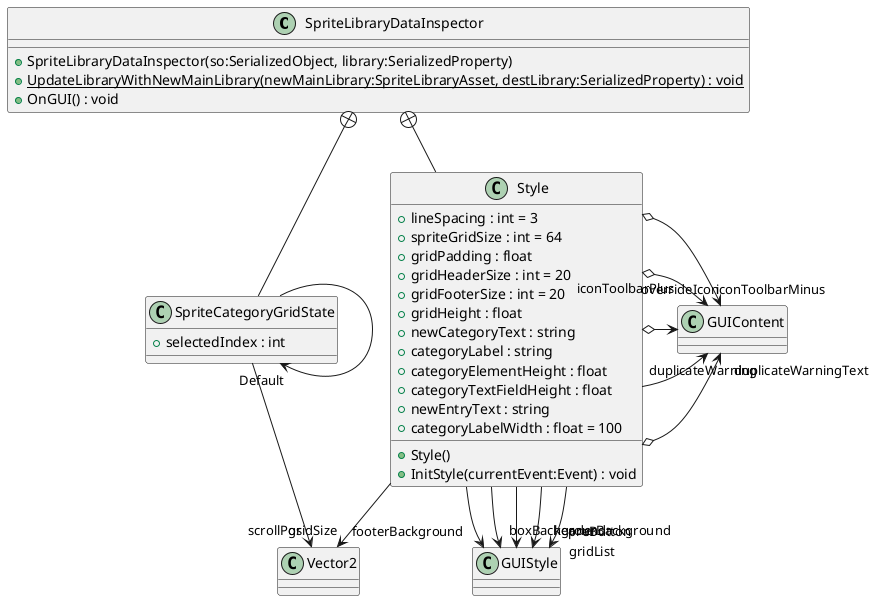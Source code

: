 @startuml
class SpriteLibraryDataInspector {
    + SpriteLibraryDataInspector(so:SerializedObject, library:SerializedProperty)
    + {static} UpdateLibraryWithNewMainLibrary(newMainLibrary:SpriteLibraryAsset, destLibrary:SerializedProperty) : void
    + OnGUI() : void
}
class Style {
    + lineSpacing : int = 3
    + spriteGridSize : int = 64
    + gridPadding : float
    + gridHeaderSize : int = 20
    + gridFooterSize : int = 20
    + gridHeight : float
    + newCategoryText : string
    + categoryLabel : string
    + categoryElementHeight : float
    + categoryTextFieldHeight : float
    + newEntryText : string
    + categoryLabelWidth : float = 100
    + Style()
    + InitStyle(currentEvent:Event) : void
}
class SpriteCategoryGridState {
    + selectedIndex : int
}
SpriteLibraryDataInspector +-- Style
Style o-> "duplicateWarningText" GUIContent
Style --> "duplicateWarning" GUIContent
Style --> "gridSize" Vector2
Style --> "footerBackground" GUIStyle
Style --> "boxBackground" GUIStyle
Style --> "preButton" GUIStyle
Style --> "headerBackground" GUIStyle
Style --> "gridList" GUIStyle
Style o-> "iconToolbarPlus" GUIContent
Style o-> "iconToolbarMinus" GUIContent
Style o-> "overrideIcon" GUIContent
SpriteLibraryDataInspector +-- SpriteCategoryGridState
SpriteCategoryGridState --> "scrollPos" Vector2
SpriteCategoryGridState --> "Default" SpriteCategoryGridState
@enduml
